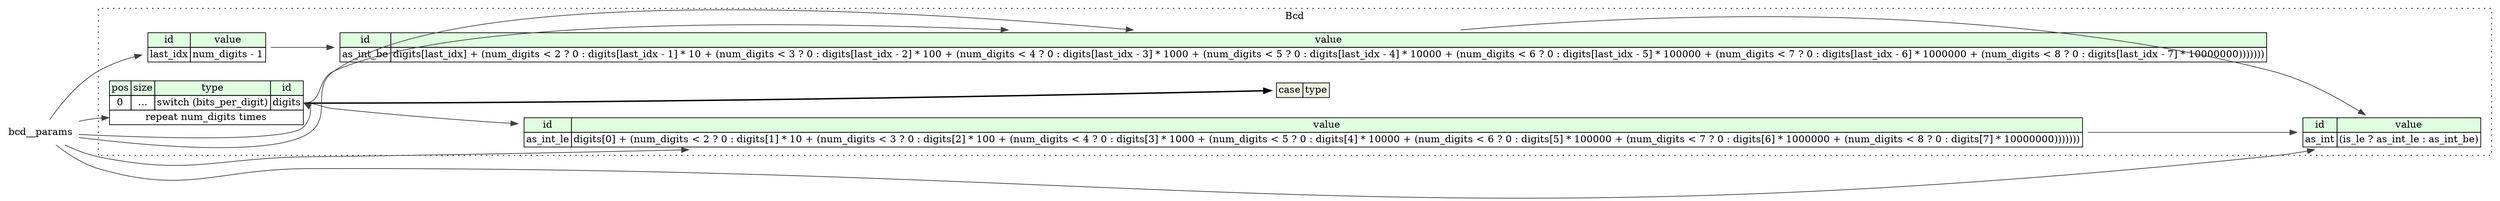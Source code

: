 digraph {
	rankdir=LR;
	node [shape=plaintext];
	subgraph cluster__bcd {
		label="Bcd";
		graph[style=dotted];

		bcd__seq [label=<<TABLE BORDER="0" CELLBORDER="1" CELLSPACING="0">
			<TR><TD BGCOLOR="#E0FFE0">pos</TD><TD BGCOLOR="#E0FFE0">size</TD><TD BGCOLOR="#E0FFE0">type</TD><TD BGCOLOR="#E0FFE0">id</TD></TR>
			<TR><TD PORT="digits_pos">0</TD><TD PORT="digits_size">...</TD><TD>switch (bits_per_digit)</TD><TD PORT="digits_type">digits</TD></TR>
			<TR><TD COLSPAN="4" PORT="digits__repeat">repeat num_digits times</TD></TR>
		</TABLE>>];
		bcd__inst__as_int [label=<<TABLE BORDER="0" CELLBORDER="1" CELLSPACING="0">
			<TR><TD BGCOLOR="#E0FFE0">id</TD><TD BGCOLOR="#E0FFE0">value</TD></TR>
			<TR><TD>as_int</TD><TD>(is_le ? as_int_le : as_int_be)</TD></TR>
		</TABLE>>];
		bcd__inst__as_int_be [label=<<TABLE BORDER="0" CELLBORDER="1" CELLSPACING="0">
			<TR><TD BGCOLOR="#E0FFE0">id</TD><TD BGCOLOR="#E0FFE0">value</TD></TR>
			<TR><TD>as_int_be</TD><TD>digits[last_idx] + (num_digits &lt; 2 ? 0 : digits[last_idx - 1] * 10 + (num_digits &lt; 3 ? 0 : digits[last_idx - 2] * 100 + (num_digits &lt; 4 ? 0 : digits[last_idx - 3] * 1000 + (num_digits &lt; 5 ? 0 : digits[last_idx - 4] * 10000 + (num_digits &lt; 6 ? 0 : digits[last_idx - 5] * 100000 + (num_digits &lt; 7 ? 0 : digits[last_idx - 6] * 1000000 + (num_digits &lt; 8 ? 0 : digits[last_idx - 7] * 10000000)))))))</TD></TR>
		</TABLE>>];
		bcd__inst__as_int_le [label=<<TABLE BORDER="0" CELLBORDER="1" CELLSPACING="0">
			<TR><TD BGCOLOR="#E0FFE0">id</TD><TD BGCOLOR="#E0FFE0">value</TD></TR>
			<TR><TD>as_int_le</TD><TD>digits[0] + (num_digits &lt; 2 ? 0 : digits[1] * 10 + (num_digits &lt; 3 ? 0 : digits[2] * 100 + (num_digits &lt; 4 ? 0 : digits[3] * 1000 + (num_digits &lt; 5 ? 0 : digits[4] * 10000 + (num_digits &lt; 6 ? 0 : digits[5] * 100000 + (num_digits &lt; 7 ? 0 : digits[6] * 1000000 + (num_digits &lt; 8 ? 0 : digits[7] * 10000000)))))))</TD></TR>
		</TABLE>>];
		bcd__inst__last_idx [label=<<TABLE BORDER="0" CELLBORDER="1" CELLSPACING="0">
			<TR><TD BGCOLOR="#E0FFE0">id</TD><TD BGCOLOR="#E0FFE0">value</TD></TR>
			<TR><TD>last_idx</TD><TD>num_digits - 1</TD></TR>
		</TABLE>>];
bcd__seq_digits_switch [label=<<TABLE BORDER="0" CELLBORDER="1" CELLSPACING="0">
	<TR><TD BGCOLOR="#F0F2E4">case</TD><TD BGCOLOR="#F0F2E4">type</TD></TR>
</TABLE>>];
	}
	bcd__seq:digits_type -> bcd__seq_digits_switch [style=bold];
	bcd__params:bits_per_digit_type -> bcd__seq:digits_type [color="#404040"];
	bcd__params:num_digits_type -> bcd__seq:digits__repeat [color="#404040"];
	bcd__params:is_le_type -> bcd__inst__as_int [color="#404040"];
	bcd__inst__as_int_le:as_int_le_type -> bcd__inst__as_int [color="#404040"];
	bcd__inst__as_int_be:as_int_be_type -> bcd__inst__as_int [color="#404040"];
	bcd__seq:digits_type -> bcd__inst__as_int_be [color="#404040"];
	bcd__inst__last_idx:last_idx_type -> bcd__inst__as_int_be [color="#404040"];
	bcd__params:num_digits_type -> bcd__inst__as_int_be [color="#404040"];
	bcd__seq:digits_type -> bcd__inst__as_int_le [color="#404040"];
	bcd__params:num_digits_type -> bcd__inst__as_int_le [color="#404040"];
	bcd__params:num_digits_type -> bcd__inst__last_idx [color="#404040"];
}
